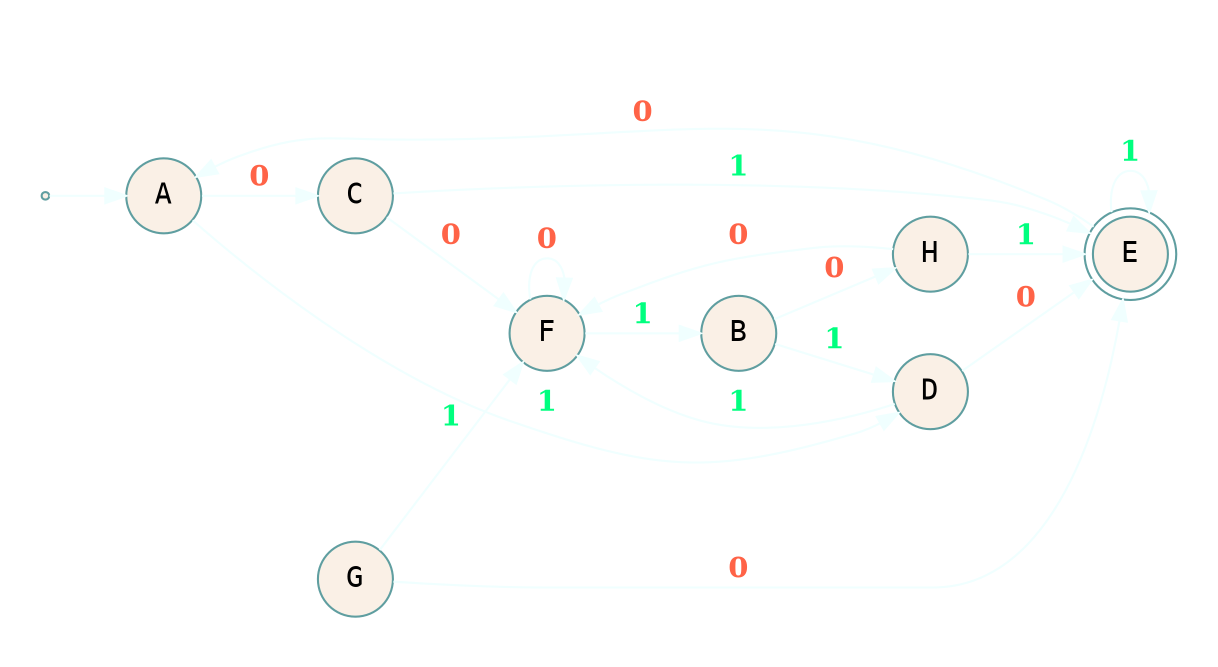 digraph FiniteAutomata {
  graph [bgcolor=transparent, rankdir=LR]
  edge [color=azure, fontcolor=lightblue]
  node [fontname=monospace, fillcolor=linen, style=filled, color=cadetblue]

  subgraph cluster_dfa {
    // label= "Is the language of this DFA finite or infinite";
    color=white;
    fontcolor=white;
    
    start [label="Start", shape=point]; // Initial state with a point shape  
    A [shape="circle", label="A"];
    B [shape="circle", label="B"];
    C [shape="circle", label="C"];
    D [shape="circle", label="D"];
    E [shape="doublecircle", label="E"];
    F [shape="circle", label="F"];
    G [shape="circle", label="G"];
    H [shape="circle", label="H"];
    start -> A;
    A -> C[label=< <b>0</b> >, fontcolor=tomato];
    A -> D[label=< <b>1</b> >, fontcolor=springgreen];
    B -> H[label=< <b>0</b> >, fontcolor=tomato];
    B -> D[label=< <b>1</b> >, fontcolor=springgreen];
    C -> F[label=< <b>0</b> >, fontcolor=tomato];
    C -> E[label=< <b>1</b> >, fontcolor=springgreen];
    D -> E[label=< <b>0</b> >, fontcolor=tomato];
    D -> F[label=< <b>1</b> >, fontcolor=springgreen];
    E -> A[label=< <b>0</b> >, fontcolor=tomato];
    E -> E[label=< <b>1</b> >, fontcolor=springgreen];
    F -> F[label=< <b>0</b> >, fontcolor=tomato];
    F -> B[label=< <b>1</b> >, fontcolor=springgreen];
    G -> E[label=< <b>0</b> >, fontcolor=tomato];
    G -> F[label=< <b>1</b> >, fontcolor=springgreen];
    H -> F[label=< <b>0</b> >, fontcolor=tomato];
    H -> E[label=< <b>1</b> >, fontcolor=springgreen];
  }
}